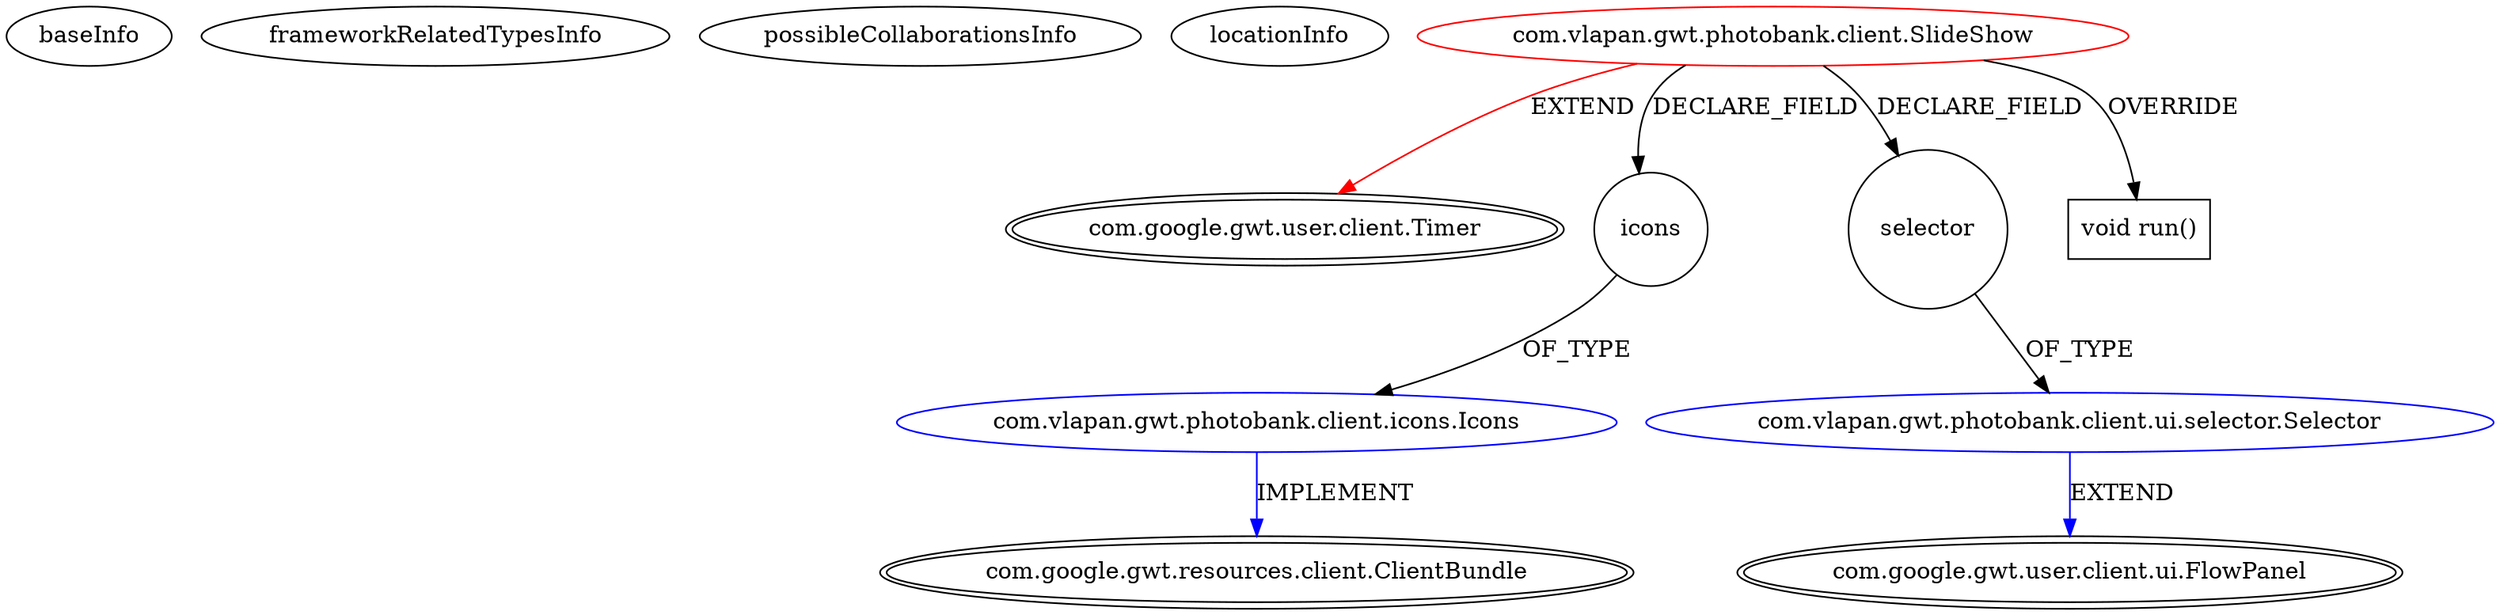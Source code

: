 digraph {
baseInfo[graphId=4585,category="extension_graph",isAnonymous=false,possibleRelation=true]
frameworkRelatedTypesInfo[0="com.google.gwt.user.client.Timer"]
possibleCollaborationsInfo[0="4585~FIELD_DECLARATION-~com.google.gwt.user.client.Timer ~com.google.gwt.user.client.ui.FlowPanel ~false~false",1="4585~FIELD_DECLARATION-~com.google.gwt.user.client.Timer ~com.google.gwt.resources.client.ClientBundle ~false~false"]
locationInfo[projectName="vlapan-PhotoBank",filePath="/vlapan-PhotoBank/PhotoBank-master/src/com/vlapan/gwt/photobank/client/SlideShow.java",contextSignature="SlideShow",graphId="4585"]
0[label="com.vlapan.gwt.photobank.client.SlideShow",vertexType="ROOT_CLIENT_CLASS_DECLARATION",isFrameworkType=false,color=red]
1[label="com.google.gwt.user.client.Timer",vertexType="FRAMEWORK_CLASS_TYPE",isFrameworkType=true,peripheries=2]
2[label="icons",vertexType="FIELD_DECLARATION",isFrameworkType=false,shape=circle]
3[label="com.vlapan.gwt.photobank.client.icons.Icons",vertexType="REFERENCE_CLIENT_CLASS_DECLARATION",isFrameworkType=false,color=blue]
4[label="com.google.gwt.resources.client.ClientBundle",vertexType="FRAMEWORK_INTERFACE_TYPE",isFrameworkType=true,peripheries=2]
5[label="selector",vertexType="FIELD_DECLARATION",isFrameworkType=false,shape=circle]
6[label="com.vlapan.gwt.photobank.client.ui.selector.Selector",vertexType="REFERENCE_CLIENT_CLASS_DECLARATION",isFrameworkType=false,color=blue]
7[label="com.google.gwt.user.client.ui.FlowPanel",vertexType="FRAMEWORK_CLASS_TYPE",isFrameworkType=true,peripheries=2]
8[label="void run()",vertexType="OVERRIDING_METHOD_DECLARATION",isFrameworkType=false,shape=box]
0->1[label="EXTEND",color=red]
0->2[label="DECLARE_FIELD"]
3->4[label="IMPLEMENT",color=blue]
2->3[label="OF_TYPE"]
0->5[label="DECLARE_FIELD"]
6->7[label="EXTEND",color=blue]
5->6[label="OF_TYPE"]
0->8[label="OVERRIDE"]
}
